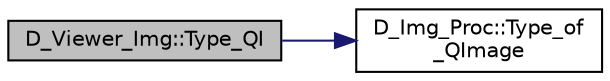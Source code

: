 digraph "D_Viewer_Img::Type_QI"
{
 // LATEX_PDF_SIZE
  edge [fontname="Helvetica",fontsize="10",labelfontname="Helvetica",labelfontsize="10"];
  node [fontname="Helvetica",fontsize="10",shape=record];
  rankdir="LR";
  Node1 [label="D_Viewer_Img::Type_QI",height=0.2,width=0.4,color="black", fillcolor="grey75", style="filled", fontcolor="black",tooltip=" "];
  Node1 -> Node2 [color="midnightblue",fontsize="10",style="solid"];
  Node2 [label="D_Img_Proc::Type_of\l_QImage",height=0.2,width=0.4,color="black", fillcolor="white", style="filled",URL="$class_d___img___proc.html#a3e82e712671524262c73b023da05ddaa",tooltip=" "];
}
